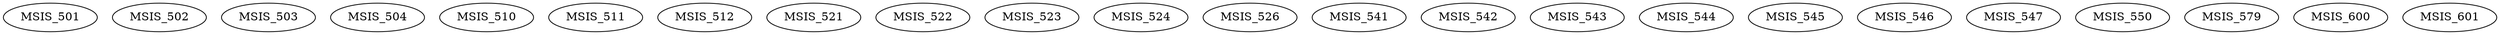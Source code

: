 digraph G {
    MSIS_501;
    MSIS_502;
    MSIS_503;
    MSIS_504;
    MSIS_510;
    MSIS_511;
    MSIS_512;
    MSIS_521;
    MSIS_522;
    MSIS_523;
    MSIS_524;
    MSIS_526;
    MSIS_541;
    MSIS_542;
    MSIS_543;
    MSIS_544;
    MSIS_545;
    MSIS_546;
    MSIS_547;
    MSIS_550;
    MSIS_579;
    MSIS_600;
    MSIS_601;
}
